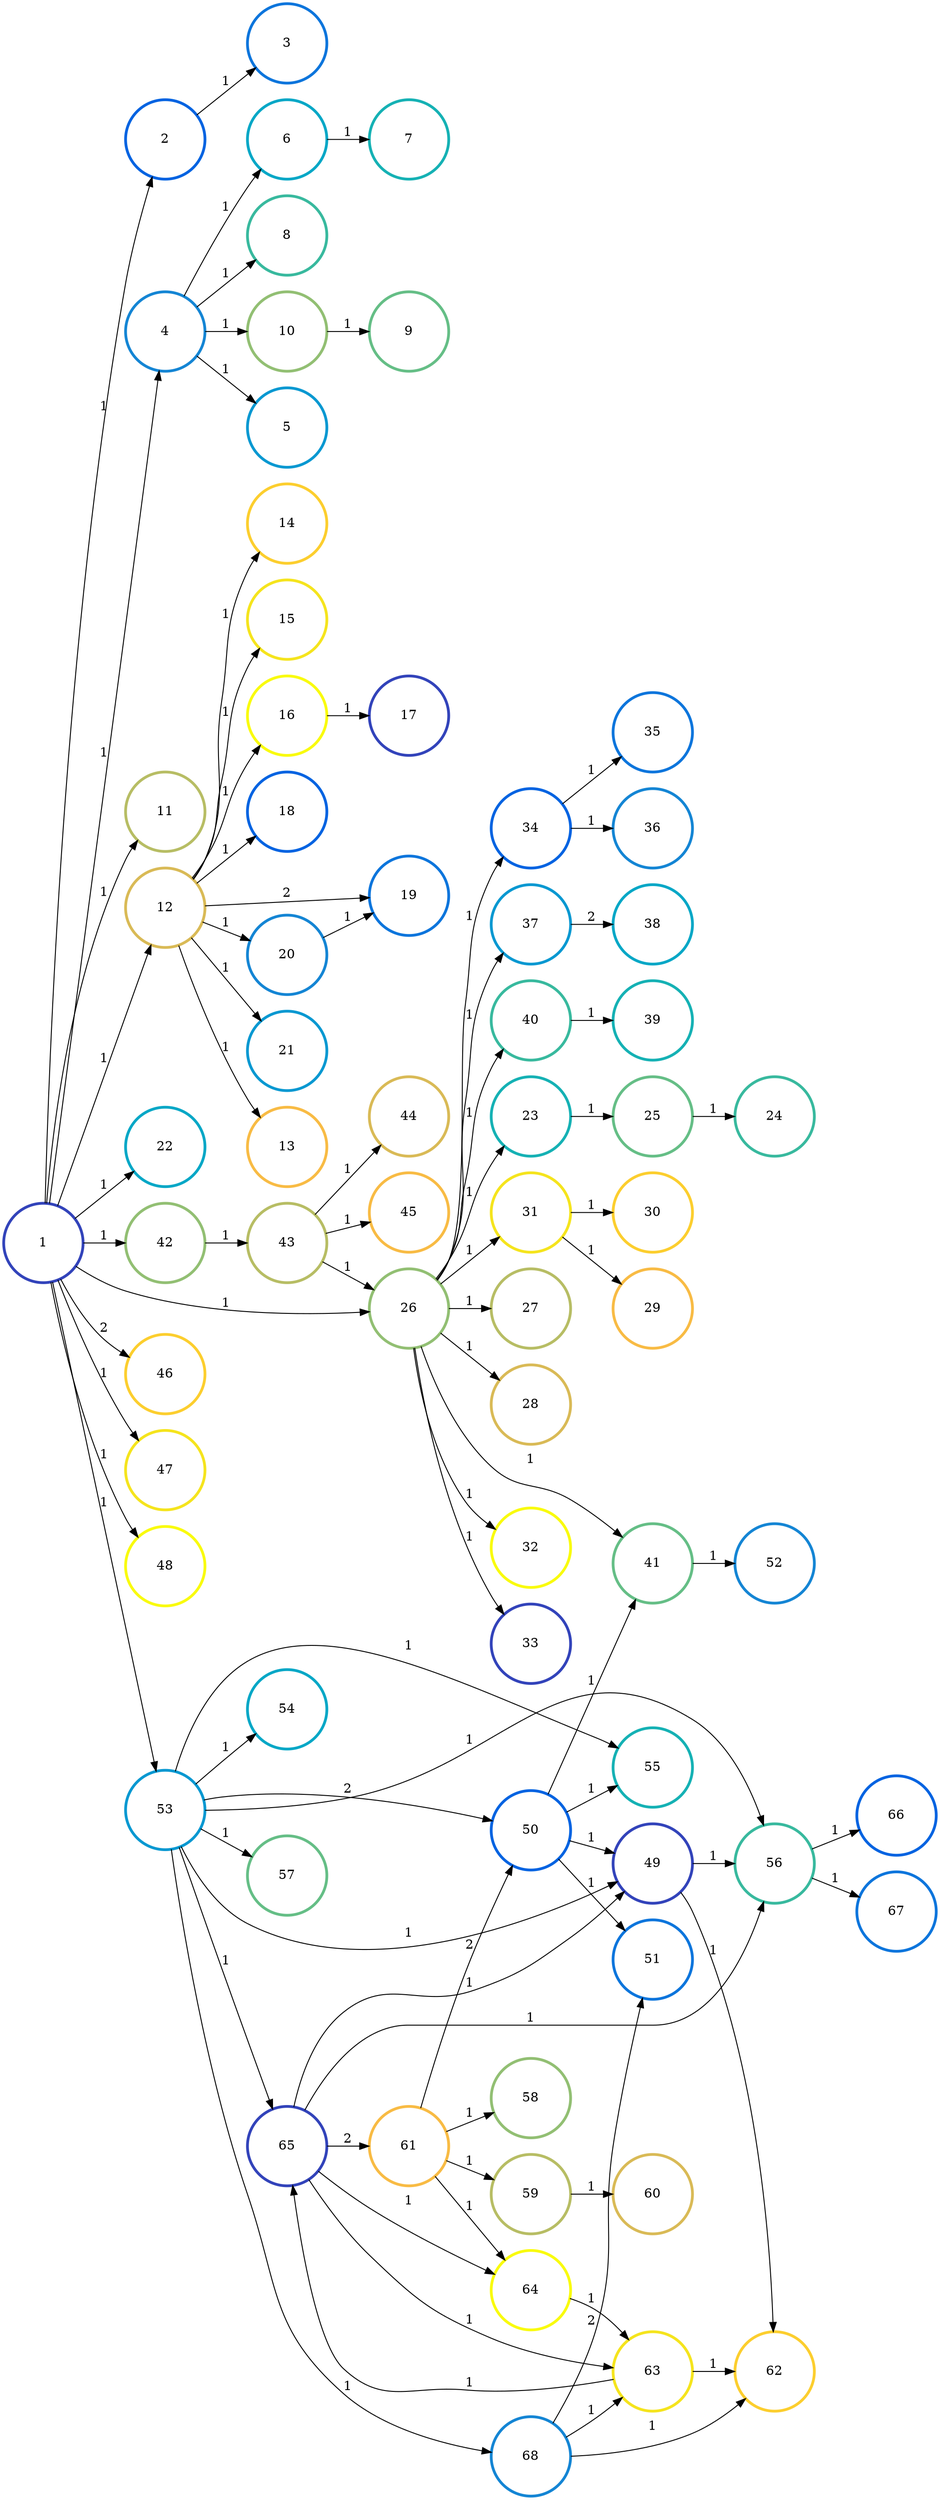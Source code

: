 digraph N {
	overlap="false"
	rankdir="LR"
	0 [label="1",width=1.2,height=1.2,style="",penwidth=3,color="#3243BA"]
	1 [label="2",width=1.2,height=1.2,style="",penwidth=3,color="#0363E1"]
	2 [label="3",width=1.2,height=1.2,style="",penwidth=3,color="#0D75DC"]
	3 [label="4",width=1.2,height=1.2,style="",penwidth=3,color="#1485D4"]
	4 [label="5",width=1.2,height=1.2,style="",penwidth=3,color="#0998D1"]
	5 [label="6",width=1.2,height=1.2,style="",penwidth=3,color="#06A7C6"]
	6 [label="7",width=1.2,height=1.2,style="",penwidth=3,color="#15B1B4"]
	7 [label="8",width=1.2,height=1.2,style="",penwidth=3,color="#38B99E"]
	8 [label="9",width=1.2,height=1.2,style="",penwidth=3,color="#65BE86"]
	9 [label="10",width=1.2,height=1.2,style="",penwidth=3,color="#92BF73"]
	10 [label="11",width=1.2,height=1.2,style="",penwidth=3,color="#B7BD64"]
	11 [label="12",width=1.2,height=1.2,style="",penwidth=3,color="#D9BA56"]
	12 [label="13",width=1.2,height=1.2,style="",penwidth=3,color="#F8BB44"]
	13 [label="14",width=1.2,height=1.2,style="",penwidth=3,color="#FCCE2E"]
	14 [label="15",width=1.2,height=1.2,style="",penwidth=3,color="#F5E41D"]
	15 [label="16",width=1.2,height=1.2,style="",penwidth=3,color="#F9FB0E"]
	16 [label="17",width=1.2,height=1.2,style="",penwidth=3,color="#3243BA"]
	17 [label="18",width=1.2,height=1.2,style="",penwidth=3,color="#0363E1"]
	18 [label="19",width=1.2,height=1.2,style="",penwidth=3,color="#0D75DC"]
	19 [label="20",width=1.2,height=1.2,style="",penwidth=3,color="#1485D4"]
	20 [label="21",width=1.2,height=1.2,style="",penwidth=3,color="#0998D1"]
	21 [label="22",width=1.2,height=1.2,style="",penwidth=3,color="#06A7C6"]
	22 [label="23",width=1.2,height=1.2,style="",penwidth=3,color="#15B1B4"]
	23 [label="24",width=1.2,height=1.2,style="",penwidth=3,color="#38B99E"]
	24 [label="25",width=1.2,height=1.2,style="",penwidth=3,color="#65BE86"]
	25 [label="26",width=1.2,height=1.2,style="",penwidth=3,color="#92BF73"]
	26 [label="27",width=1.2,height=1.2,style="",penwidth=3,color="#B7BD64"]
	27 [label="28",width=1.2,height=1.2,style="",penwidth=3,color="#D9BA56"]
	28 [label="29",width=1.2,height=1.2,style="",penwidth=3,color="#F8BB44"]
	29 [label="30",width=1.2,height=1.2,style="",penwidth=3,color="#FCCE2E"]
	30 [label="31",width=1.2,height=1.2,style="",penwidth=3,color="#F5E41D"]
	31 [label="32",width=1.2,height=1.2,style="",penwidth=3,color="#F9FB0E"]
	32 [label="33",width=1.2,height=1.2,style="",penwidth=3,color="#3243BA"]
	33 [label="34",width=1.2,height=1.2,style="",penwidth=3,color="#0363E1"]
	34 [label="35",width=1.2,height=1.2,style="",penwidth=3,color="#0D75DC"]
	35 [label="36",width=1.2,height=1.2,style="",penwidth=3,color="#1485D4"]
	36 [label="37",width=1.2,height=1.2,style="",penwidth=3,color="#0998D1"]
	37 [label="38",width=1.2,height=1.2,style="",penwidth=3,color="#06A7C6"]
	38 [label="39",width=1.2,height=1.2,style="",penwidth=3,color="#15B1B4"]
	39 [label="40",width=1.2,height=1.2,style="",penwidth=3,color="#38B99E"]
	40 [label="41",width=1.2,height=1.2,style="",penwidth=3,color="#65BE86"]
	41 [label="42",width=1.2,height=1.2,style="",penwidth=3,color="#92BF73"]
	42 [label="43",width=1.2,height=1.2,style="",penwidth=3,color="#B7BD64"]
	43 [label="44",width=1.2,height=1.2,style="",penwidth=3,color="#D9BA56"]
	44 [label="45",width=1.2,height=1.2,style="",penwidth=3,color="#F8BB44"]
	45 [label="46",width=1.2,height=1.2,style="",penwidth=3,color="#FCCE2E"]
	46 [label="47",width=1.2,height=1.2,style="",penwidth=3,color="#F5E41D"]
	47 [label="48",width=1.2,height=1.2,style="",penwidth=3,color="#F9FB0E"]
	48 [label="49",width=1.2,height=1.2,style="",penwidth=3,color="#3243BA"]
	49 [label="50",width=1.2,height=1.2,style="",penwidth=3,color="#0363E1"]
	50 [label="51",width=1.2,height=1.2,style="",penwidth=3,color="#0D75DC"]
	51 [label="52",width=1.2,height=1.2,style="",penwidth=3,color="#1485D4"]
	52 [label="53",width=1.2,height=1.2,style="",penwidth=3,color="#0998D1"]
	53 [label="54",width=1.2,height=1.2,style="",penwidth=3,color="#06A7C6"]
	54 [label="55",width=1.2,height=1.2,style="",penwidth=3,color="#15B1B4"]
	55 [label="56",width=1.2,height=1.2,style="",penwidth=3,color="#38B99E"]
	56 [label="57",width=1.2,height=1.2,style="",penwidth=3,color="#65BE86"]
	57 [label="58",width=1.2,height=1.2,style="",penwidth=3,color="#92BF73"]
	58 [label="59",width=1.2,height=1.2,style="",penwidth=3,color="#B7BD64"]
	59 [label="60",width=1.2,height=1.2,style="",penwidth=3,color="#D9BA56"]
	60 [label="61",width=1.2,height=1.2,style="",penwidth=3,color="#F8BB44"]
	61 [label="62",width=1.2,height=1.2,style="",penwidth=3,color="#FCCE2E"]
	62 [label="63",width=1.2,height=1.2,style="",penwidth=3,color="#F5E41D"]
	63 [label="64",width=1.2,height=1.2,style="",penwidth=3,color="#F9FB0E"]
	64 [label="65",width=1.2,height=1.2,style="",penwidth=3,color="#3243BA"]
	65 [label="66",width=1.2,height=1.2,style="",penwidth=3,color="#0363E1"]
	66 [label="67",width=1.2,height=1.2,style="",penwidth=3,color="#0D75DC"]
	67 [label="68",width=1.2,height=1.2,style="",penwidth=3,color="#1485D4"]
	0 -> 1 [penwidth=1,color=black,label="1"]
	0 -> 3 [penwidth=1,color=black,label="1"]
	0 -> 10 [penwidth=1,color=black,label="1"]
	0 -> 11 [penwidth=1,color=black,label="1"]
	0 -> 21 [penwidth=1,color=black,label="1"]
	0 -> 25 [penwidth=1,color=black,label="1"]
	0 -> 41 [penwidth=1,color=black,label="1"]
	0 -> 45 [penwidth=1,color=black,label="2"]
	0 -> 46 [penwidth=1,color=black,label="1"]
	0 -> 47 [penwidth=1,color=black,label="1"]
	0 -> 52 [penwidth=1,color=black,label="1"]
	1 -> 2 [penwidth=1,color=black,label="1"]
	3 -> 4 [penwidth=1,color=black,label="1"]
	3 -> 5 [penwidth=1,color=black,label="1"]
	3 -> 7 [penwidth=1,color=black,label="1"]
	3 -> 9 [penwidth=1,color=black,label="1"]
	5 -> 6 [penwidth=1,color=black,label="1"]
	9 -> 8 [penwidth=1,color=black,label="1"]
	11 -> 12 [penwidth=1,color=black,label="1"]
	11 -> 13 [penwidth=1,color=black,label="1"]
	11 -> 14 [penwidth=1,color=black,label="1"]
	11 -> 15 [penwidth=1,color=black,label="1"]
	11 -> 17 [penwidth=1,color=black,label="1"]
	11 -> 18 [penwidth=1,color=black,label="2"]
	11 -> 19 [penwidth=1,color=black,label="1"]
	11 -> 20 [penwidth=1,color=black,label="1"]
	15 -> 16 [penwidth=1,color=black,label="1"]
	19 -> 18 [penwidth=1,color=black,label="1"]
	22 -> 24 [penwidth=1,color=black,label="1"]
	24 -> 23 [penwidth=1,color=black,label="1"]
	25 -> 22 [penwidth=1,color=black,label="1"]
	25 -> 26 [penwidth=1,color=black,label="1"]
	25 -> 27 [penwidth=1,color=black,label="1"]
	25 -> 30 [penwidth=1,color=black,label="1"]
	25 -> 31 [penwidth=1,color=black,label="1"]
	25 -> 32 [penwidth=1,color=black,label="1"]
	25 -> 33 [penwidth=1,color=black,label="1"]
	25 -> 36 [penwidth=1,color=black,label="1"]
	25 -> 39 [penwidth=1,color=black,label="1"]
	25 -> 40 [penwidth=1,color=black,label="1"]
	30 -> 28 [penwidth=1,color=black,label="1"]
	30 -> 29 [penwidth=1,color=black,label="1"]
	33 -> 34 [penwidth=1,color=black,label="1"]
	33 -> 35 [penwidth=1,color=black,label="1"]
	36 -> 37 [penwidth=1,color=black,label="2"]
	39 -> 38 [penwidth=1,color=black,label="1"]
	40 -> 51 [penwidth=1,color=black,label="1"]
	41 -> 42 [penwidth=1,color=black,label="1"]
	42 -> 25 [penwidth=1,color=black,label="1"]
	42 -> 43 [penwidth=1,color=black,label="1"]
	42 -> 44 [penwidth=1,color=black,label="1"]
	48 -> 55 [penwidth=1,color=black,label="1"]
	48 -> 61 [penwidth=1,color=black,label="1"]
	49 -> 40 [penwidth=1,color=black,label="1"]
	49 -> 48 [penwidth=1,color=black,label="1"]
	49 -> 50 [penwidth=1,color=black,label="1"]
	49 -> 54 [penwidth=1,color=black,label="1"]
	52 -> 48 [penwidth=1,color=black,label="1"]
	52 -> 49 [penwidth=1,color=black,label="2"]
	52 -> 53 [penwidth=1,color=black,label="1"]
	52 -> 54 [penwidth=1,color=black,label="1"]
	52 -> 55 [penwidth=1,color=black,label="1"]
	52 -> 56 [penwidth=1,color=black,label="1"]
	52 -> 64 [penwidth=1,color=black,label="1"]
	52 -> 67 [penwidth=1,color=black,label="1"]
	55 -> 65 [penwidth=1,color=black,label="1"]
	55 -> 66 [penwidth=1,color=black,label="1"]
	58 -> 59 [penwidth=1,color=black,label="1"]
	60 -> 49 [penwidth=1,color=black,label="2"]
	60 -> 57 [penwidth=1,color=black,label="1"]
	60 -> 58 [penwidth=1,color=black,label="1"]
	60 -> 63 [penwidth=1,color=black,label="1"]
	62 -> 61 [penwidth=1,color=black,label="1"]
	62 -> 64 [penwidth=1,color=black,label="1"]
	63 -> 62 [penwidth=1,color=black,label="1"]
	64 -> 48 [penwidth=1,color=black,label="1"]
	64 -> 55 [penwidth=1,color=black,label="1"]
	64 -> 60 [penwidth=1,color=black,label="2"]
	64 -> 62 [penwidth=1,color=black,label="1"]
	64 -> 63 [penwidth=1,color=black,label="1"]
	67 -> 50 [penwidth=1,color=black,label="2"]
	67 -> 61 [penwidth=1,color=black,label="1"]
	67 -> 62 [penwidth=1,color=black,label="1"]
}
